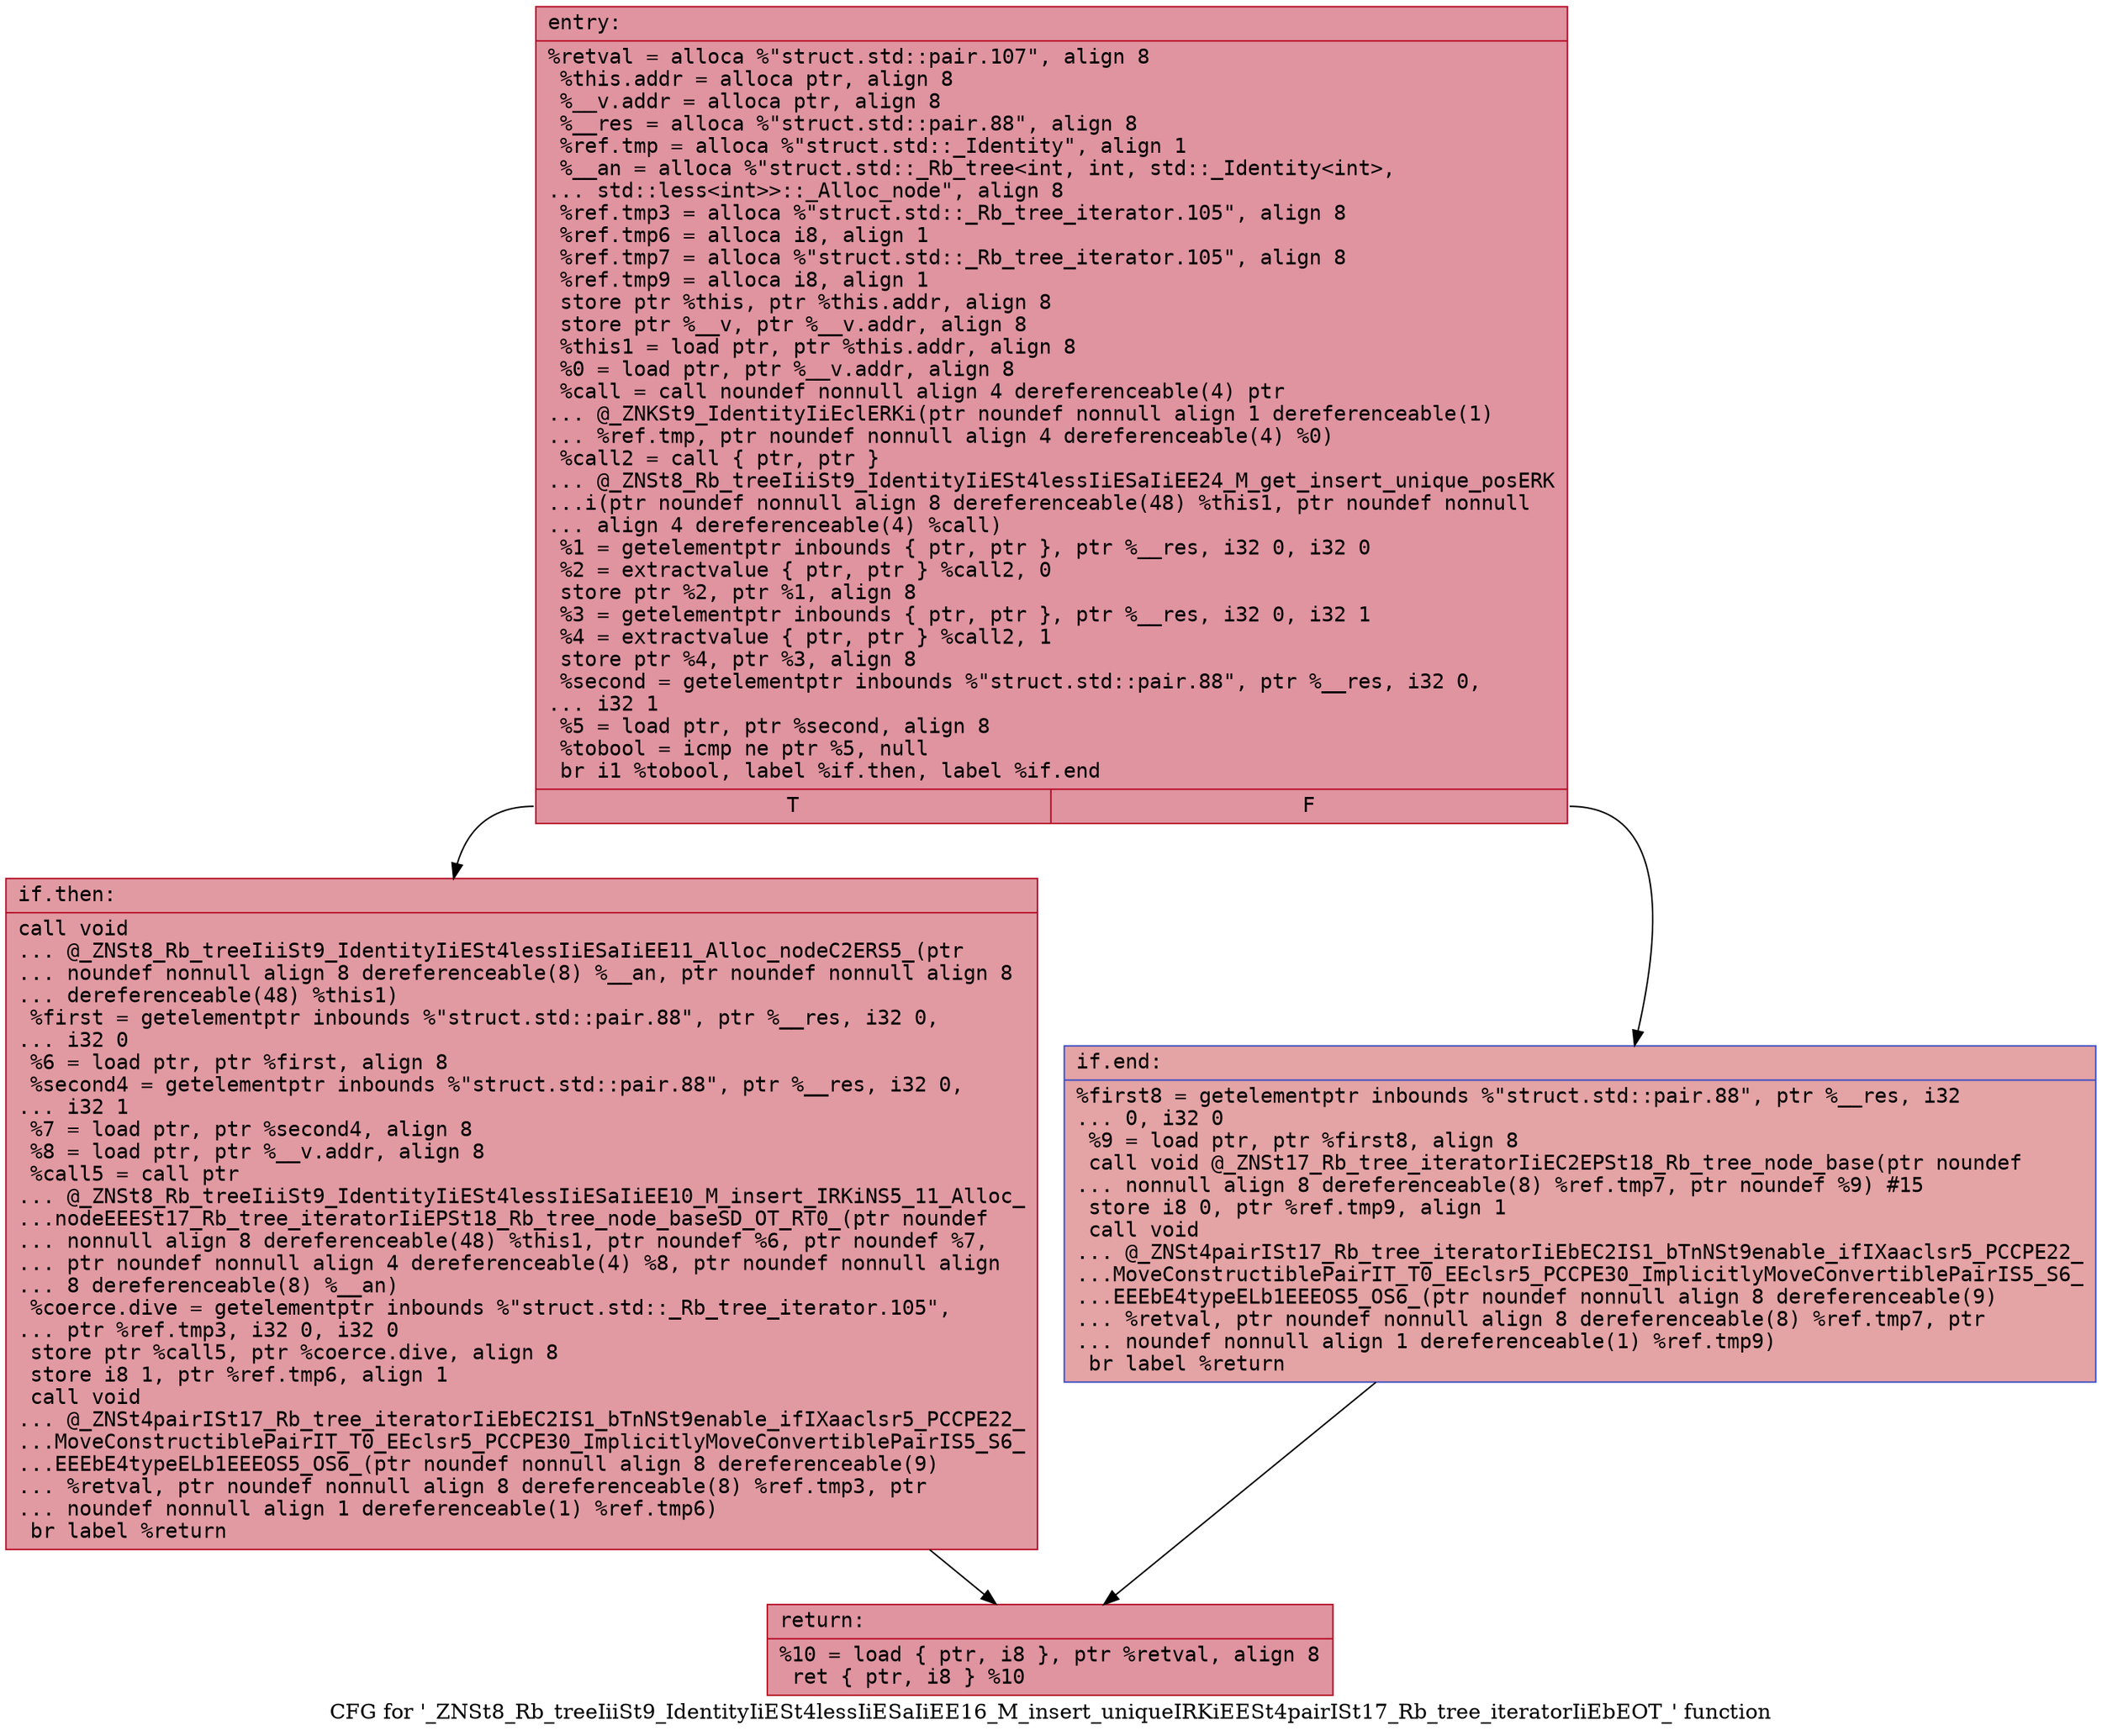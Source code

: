 digraph "CFG for '_ZNSt8_Rb_treeIiiSt9_IdentityIiESt4lessIiESaIiEE16_M_insert_uniqueIRKiEESt4pairISt17_Rb_tree_iteratorIiEbEOT_' function" {
	label="CFG for '_ZNSt8_Rb_treeIiiSt9_IdentityIiESt4lessIiESaIiEE16_M_insert_uniqueIRKiEESt4pairISt17_Rb_tree_iteratorIiEbEOT_' function";

	Node0x55aea92b2880 [shape=record,color="#b70d28ff", style=filled, fillcolor="#b70d2870" fontname="Courier",label="{entry:\l|  %retval = alloca %\"struct.std::pair.107\", align 8\l  %this.addr = alloca ptr, align 8\l  %__v.addr = alloca ptr, align 8\l  %__res = alloca %\"struct.std::pair.88\", align 8\l  %ref.tmp = alloca %\"struct.std::_Identity\", align 1\l  %__an = alloca %\"struct.std::_Rb_tree\<int, int, std::_Identity\<int\>,\l... std::less\<int\>\>::_Alloc_node\", align 8\l  %ref.tmp3 = alloca %\"struct.std::_Rb_tree_iterator.105\", align 8\l  %ref.tmp6 = alloca i8, align 1\l  %ref.tmp7 = alloca %\"struct.std::_Rb_tree_iterator.105\", align 8\l  %ref.tmp9 = alloca i8, align 1\l  store ptr %this, ptr %this.addr, align 8\l  store ptr %__v, ptr %__v.addr, align 8\l  %this1 = load ptr, ptr %this.addr, align 8\l  %0 = load ptr, ptr %__v.addr, align 8\l  %call = call noundef nonnull align 4 dereferenceable(4) ptr\l... @_ZNKSt9_IdentityIiEclERKi(ptr noundef nonnull align 1 dereferenceable(1)\l... %ref.tmp, ptr noundef nonnull align 4 dereferenceable(4) %0)\l  %call2 = call \{ ptr, ptr \}\l... @_ZNSt8_Rb_treeIiiSt9_IdentityIiESt4lessIiESaIiEE24_M_get_insert_unique_posERK\l...i(ptr noundef nonnull align 8 dereferenceable(48) %this1, ptr noundef nonnull\l... align 4 dereferenceable(4) %call)\l  %1 = getelementptr inbounds \{ ptr, ptr \}, ptr %__res, i32 0, i32 0\l  %2 = extractvalue \{ ptr, ptr \} %call2, 0\l  store ptr %2, ptr %1, align 8\l  %3 = getelementptr inbounds \{ ptr, ptr \}, ptr %__res, i32 0, i32 1\l  %4 = extractvalue \{ ptr, ptr \} %call2, 1\l  store ptr %4, ptr %3, align 8\l  %second = getelementptr inbounds %\"struct.std::pair.88\", ptr %__res, i32 0,\l... i32 1\l  %5 = load ptr, ptr %second, align 8\l  %tobool = icmp ne ptr %5, null\l  br i1 %tobool, label %if.then, label %if.end\l|{<s0>T|<s1>F}}"];
	Node0x55aea92b2880:s0 -> Node0x55aea92b3a80[tooltip="entry -> if.then\nProbability 62.50%" ];
	Node0x55aea92b2880:s1 -> Node0x55aea92b3af0[tooltip="entry -> if.end\nProbability 37.50%" ];
	Node0x55aea92b3a80 [shape=record,color="#b70d28ff", style=filled, fillcolor="#bb1b2c70" fontname="Courier",label="{if.then:\l|  call void\l... @_ZNSt8_Rb_treeIiiSt9_IdentityIiESt4lessIiESaIiEE11_Alloc_nodeC2ERS5_(ptr\l... noundef nonnull align 8 dereferenceable(8) %__an, ptr noundef nonnull align 8\l... dereferenceable(48) %this1)\l  %first = getelementptr inbounds %\"struct.std::pair.88\", ptr %__res, i32 0,\l... i32 0\l  %6 = load ptr, ptr %first, align 8\l  %second4 = getelementptr inbounds %\"struct.std::pair.88\", ptr %__res, i32 0,\l... i32 1\l  %7 = load ptr, ptr %second4, align 8\l  %8 = load ptr, ptr %__v.addr, align 8\l  %call5 = call ptr\l... @_ZNSt8_Rb_treeIiiSt9_IdentityIiESt4lessIiESaIiEE10_M_insert_IRKiNS5_11_Alloc_\l...nodeEEESt17_Rb_tree_iteratorIiEPSt18_Rb_tree_node_baseSD_OT_RT0_(ptr noundef\l... nonnull align 8 dereferenceable(48) %this1, ptr noundef %6, ptr noundef %7,\l... ptr noundef nonnull align 4 dereferenceable(4) %8, ptr noundef nonnull align\l... 8 dereferenceable(8) %__an)\l  %coerce.dive = getelementptr inbounds %\"struct.std::_Rb_tree_iterator.105\",\l... ptr %ref.tmp3, i32 0, i32 0\l  store ptr %call5, ptr %coerce.dive, align 8\l  store i8 1, ptr %ref.tmp6, align 1\l  call void\l... @_ZNSt4pairISt17_Rb_tree_iteratorIiEbEC2IS1_bTnNSt9enable_ifIXaaclsr5_PCCPE22_\l...MoveConstructiblePairIT_T0_EEclsr5_PCCPE30_ImplicitlyMoveConvertiblePairIS5_S6_\l...EEEbE4typeELb1EEEOS5_OS6_(ptr noundef nonnull align 8 dereferenceable(9)\l... %retval, ptr noundef nonnull align 8 dereferenceable(8) %ref.tmp3, ptr\l... noundef nonnull align 1 dereferenceable(1) %ref.tmp6)\l  br label %return\l}"];
	Node0x55aea92b3a80 -> Node0x55aea92b4870[tooltip="if.then -> return\nProbability 100.00%" ];
	Node0x55aea92b3af0 [shape=record,color="#3d50c3ff", style=filled, fillcolor="#c32e3170" fontname="Courier",label="{if.end:\l|  %first8 = getelementptr inbounds %\"struct.std::pair.88\", ptr %__res, i32\l... 0, i32 0\l  %9 = load ptr, ptr %first8, align 8\l  call void @_ZNSt17_Rb_tree_iteratorIiEC2EPSt18_Rb_tree_node_base(ptr noundef\l... nonnull align 8 dereferenceable(8) %ref.tmp7, ptr noundef %9) #15\l  store i8 0, ptr %ref.tmp9, align 1\l  call void\l... @_ZNSt4pairISt17_Rb_tree_iteratorIiEbEC2IS1_bTnNSt9enable_ifIXaaclsr5_PCCPE22_\l...MoveConstructiblePairIT_T0_EEclsr5_PCCPE30_ImplicitlyMoveConvertiblePairIS5_S6_\l...EEEbE4typeELb1EEEOS5_OS6_(ptr noundef nonnull align 8 dereferenceable(9)\l... %retval, ptr noundef nonnull align 8 dereferenceable(8) %ref.tmp7, ptr\l... noundef nonnull align 1 dereferenceable(1) %ref.tmp9)\l  br label %return\l}"];
	Node0x55aea92b3af0 -> Node0x55aea92b4870[tooltip="if.end -> return\nProbability 100.00%" ];
	Node0x55aea92b4870 [shape=record,color="#b70d28ff", style=filled, fillcolor="#b70d2870" fontname="Courier",label="{return:\l|  %10 = load \{ ptr, i8 \}, ptr %retval, align 8\l  ret \{ ptr, i8 \} %10\l}"];
}
